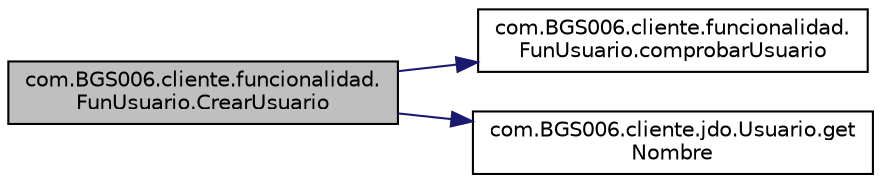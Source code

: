 digraph "com.BGS006.cliente.funcionalidad.FunUsuario.CrearUsuario"
{
 // LATEX_PDF_SIZE
  edge [fontname="Helvetica",fontsize="10",labelfontname="Helvetica",labelfontsize="10"];
  node [fontname="Helvetica",fontsize="10",shape=record];
  rankdir="LR";
  Node1 [label="com.BGS006.cliente.funcionalidad.\lFunUsuario.CrearUsuario",height=0.2,width=0.4,color="black", fillcolor="grey75", style="filled", fontcolor="black",tooltip=" "];
  Node1 -> Node2 [color="midnightblue",fontsize="10",style="solid",fontname="Helvetica"];
  Node2 [label="com.BGS006.cliente.funcionalidad.\lFunUsuario.comprobarUsuario",height=0.2,width=0.4,color="black", fillcolor="white", style="filled",URL="$classcom_1_1_b_g_s006_1_1cliente_1_1funcionalidad_1_1_fun_usuario.html#a67b83ac5c4a87e819ef702a1459db250",tooltip=" "];
  Node1 -> Node3 [color="midnightblue",fontsize="10",style="solid",fontname="Helvetica"];
  Node3 [label="com.BGS006.cliente.jdo.Usuario.get\lNombre",height=0.2,width=0.4,color="black", fillcolor="white", style="filled",URL="$classcom_1_1_b_g_s006_1_1cliente_1_1jdo_1_1_usuario.html#a9a5d7d1cff9ea4f606ee10d6b3bb43cc",tooltip=" "];
}
